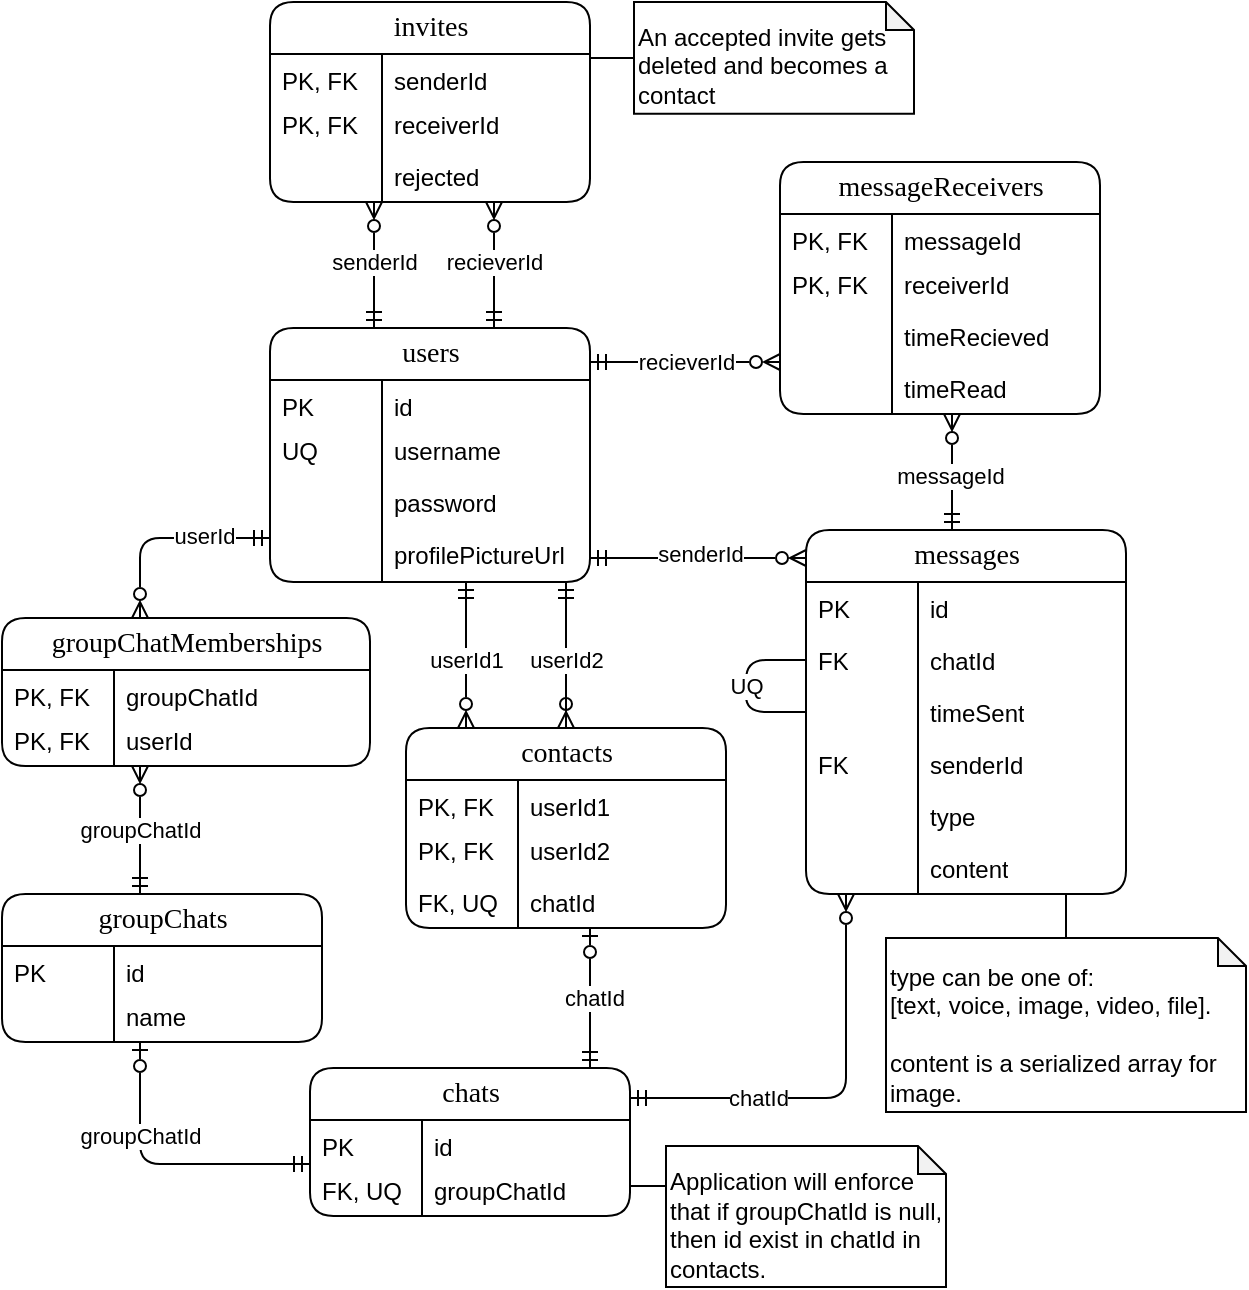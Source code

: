 <mxfile>
    <diagram name="Page-1" id="e56a1550-8fbb-45ad-956c-1786394a9013">
        <mxGraphModel dx="567" dy="483" grid="0" gridSize="10" guides="1" tooltips="1" connect="1" arrows="1" fold="1" page="1" pageScale="1" pageWidth="1100" pageHeight="850" background="none" math="0" shadow="0">
            <root>
                <mxCell id="0"/>
                <mxCell id="1" parent="0"/>
                <mxCell id="2" value="users" style="swimlane;html=1;fontStyle=0;childLayout=stackLayout;horizontal=1;startSize=26;fillColor=none;horizontalStack=0;resizeParent=1;resizeLast=0;collapsible=1;marginBottom=0;swimlaneFillColor=none;align=center;shadow=0;comic=0;labelBackgroundColor=none;strokeWidth=1;fontFamily=Verdana;fontSize=14;rounded=1;" parent="1" vertex="1">
                    <mxGeometry x="373" y="267" width="160" height="127" as="geometry">
                        <mxRectangle x="294" y="285" width="70" height="26" as="alternateBounds"/>
                    </mxGeometry>
                </mxCell>
                <mxCell id="7" value="id" style="shape=partialRectangle;top=0;left=0;right=0;bottom=0;html=1;align=left;verticalAlign=top;fillColor=none;spacingLeft=60;spacingRight=4;whiteSpace=wrap;overflow=hidden;rotatable=0;points=[[0,0.5],[1,0.5]];portConstraint=eastwest;dropTarget=0;rounded=1;" parent="2" vertex="1">
                    <mxGeometry y="26" width="160" height="22" as="geometry"/>
                </mxCell>
                <mxCell id="8" value="PK" style="shape=partialRectangle;top=0;left=0;bottom=0;html=1;fillColor=none;align=left;verticalAlign=top;spacingLeft=4;spacingRight=4;whiteSpace=wrap;overflow=hidden;rotatable=0;points=[];portConstraint=eastwest;part=1;rounded=1;" parent="7" vertex="1" connectable="0">
                    <mxGeometry width="56" height="22" as="geometry"/>
                </mxCell>
                <mxCell id="9" value="username" style="shape=partialRectangle;top=0;left=0;right=0;bottom=0;html=1;align=left;verticalAlign=top;fillColor=none;spacingLeft=60;spacingRight=4;whiteSpace=wrap;overflow=hidden;rotatable=0;points=[[0,0.5],[1,0.5]];portConstraint=eastwest;dropTarget=0;rounded=1;" parent="2" vertex="1">
                    <mxGeometry y="48" width="160" height="26" as="geometry"/>
                </mxCell>
                <mxCell id="10" value="UQ" style="shape=partialRectangle;top=0;left=0;bottom=0;html=1;fillColor=none;align=left;verticalAlign=top;spacingLeft=4;spacingRight=4;whiteSpace=wrap;overflow=hidden;rotatable=0;points=[];portConstraint=eastwest;part=1;rounded=1;" parent="9" vertex="1" connectable="0">
                    <mxGeometry width="56" height="26" as="geometry"/>
                </mxCell>
                <mxCell id="11" value="password" style="shape=partialRectangle;top=0;left=0;right=0;bottom=0;html=1;align=left;verticalAlign=top;fillColor=none;spacingLeft=60;spacingRight=4;whiteSpace=wrap;overflow=hidden;rotatable=0;points=[[0,0.5],[1,0.5]];portConstraint=eastwest;dropTarget=0;rounded=1;" parent="2" vertex="1">
                    <mxGeometry y="74" width="160" height="26" as="geometry"/>
                </mxCell>
                <mxCell id="12" value="" style="shape=partialRectangle;top=0;left=0;bottom=0;html=1;fillColor=none;align=left;verticalAlign=top;spacingLeft=4;spacingRight=4;whiteSpace=wrap;overflow=hidden;rotatable=0;points=[];portConstraint=eastwest;part=1;rounded=1;" parent="11" vertex="1" connectable="0">
                    <mxGeometry width="56" height="26" as="geometry"/>
                </mxCell>
                <mxCell id="13" value="profilePictureUrl" style="shape=partialRectangle;top=0;left=0;right=0;bottom=0;html=1;align=left;verticalAlign=top;fillColor=none;spacingLeft=60;spacingRight=4;whiteSpace=wrap;overflow=hidden;rotatable=0;points=[[0,0.5],[1,0.5]];portConstraint=eastwest;dropTarget=0;rounded=1;" parent="2" vertex="1">
                    <mxGeometry y="100" width="160" height="26" as="geometry"/>
                </mxCell>
                <mxCell id="14" value="" style="shape=partialRectangle;top=0;left=0;bottom=0;html=1;fillColor=none;align=left;verticalAlign=top;spacingLeft=4;spacingRight=4;whiteSpace=wrap;overflow=hidden;rotatable=0;points=[];portConstraint=eastwest;part=1;rounded=1;" parent="13" vertex="1" connectable="0">
                    <mxGeometry width="56" height="26" as="geometry"/>
                </mxCell>
                <mxCell id="29" value="contacts" style="swimlane;html=1;fontStyle=0;childLayout=stackLayout;horizontal=1;startSize=26;fillColor=none;horizontalStack=0;resizeParent=1;resizeLast=0;collapsible=1;marginBottom=0;swimlaneFillColor=none;align=center;shadow=0;comic=0;labelBackgroundColor=none;strokeWidth=1;fontFamily=Verdana;fontSize=14;rounded=1;" parent="1" vertex="1">
                    <mxGeometry x="441" y="467" width="160" height="100" as="geometry">
                        <mxRectangle x="224" y="485" width="90" height="26" as="alternateBounds"/>
                    </mxGeometry>
                </mxCell>
                <mxCell id="30" value="userId1" style="shape=partialRectangle;top=0;left=0;right=0;bottom=0;html=1;align=left;verticalAlign=top;fillColor=none;spacingLeft=60;spacingRight=4;whiteSpace=wrap;overflow=hidden;rotatable=0;points=[[0,0.5],[1,0.5]];portConstraint=eastwest;dropTarget=0;rounded=1;" parent="29" vertex="1">
                    <mxGeometry y="26" width="160" height="22" as="geometry"/>
                </mxCell>
                <mxCell id="31" value="PK, FK" style="shape=partialRectangle;top=0;left=0;bottom=0;html=1;fillColor=none;align=left;verticalAlign=top;spacingLeft=4;spacingRight=4;whiteSpace=wrap;overflow=hidden;rotatable=0;points=[];portConstraint=eastwest;part=1;rounded=1;" parent="30" vertex="1" connectable="0">
                    <mxGeometry width="56" height="22" as="geometry"/>
                </mxCell>
                <mxCell id="32" value="userId2" style="shape=partialRectangle;top=0;left=0;right=0;bottom=0;html=1;align=left;verticalAlign=top;fillColor=none;spacingLeft=60;spacingRight=4;whiteSpace=wrap;overflow=hidden;rotatable=0;points=[[0,0.5],[1,0.5]];portConstraint=eastwest;dropTarget=0;rounded=1;" parent="29" vertex="1">
                    <mxGeometry y="48" width="160" height="26" as="geometry"/>
                </mxCell>
                <mxCell id="33" value="PK, FK" style="shape=partialRectangle;top=0;left=0;bottom=0;html=1;fillColor=none;align=left;verticalAlign=top;spacingLeft=4;spacingRight=4;whiteSpace=wrap;overflow=hidden;rotatable=0;points=[];portConstraint=eastwest;part=1;rounded=1;" parent="32" vertex="1" connectable="0">
                    <mxGeometry width="56" height="26" as="geometry"/>
                </mxCell>
                <mxCell id="121" value="chatId" style="shape=partialRectangle;top=0;left=0;right=0;bottom=0;html=1;align=left;verticalAlign=top;fillColor=none;spacingLeft=60;spacingRight=4;whiteSpace=wrap;overflow=hidden;rotatable=0;points=[[0,0.5],[1,0.5]];portConstraint=eastwest;dropTarget=0;rounded=1;" parent="29" vertex="1">
                    <mxGeometry y="74" width="160" height="26" as="geometry"/>
                </mxCell>
                <mxCell id="122" value="FK, UQ" style="shape=partialRectangle;top=0;left=0;bottom=0;html=1;fillColor=none;align=left;verticalAlign=top;spacingLeft=4;spacingRight=4;whiteSpace=wrap;overflow=hidden;rotatable=0;points=[];portConstraint=eastwest;part=1;rounded=1;" parent="121" vertex="1" connectable="0">
                    <mxGeometry width="56" height="26" as="geometry"/>
                </mxCell>
                <mxCell id="145" style="edgeStyle=orthogonalEdgeStyle;html=1;startArrow=ERzeroToMany;startFill=0;endArrow=ERmandOne;endFill=0;" parent="1" source="41" target="2" edge="1">
                    <mxGeometry relative="1" as="geometry">
                        <Array as="points">
                            <mxPoint x="425" y="242"/>
                            <mxPoint x="425" y="242"/>
                        </Array>
                    </mxGeometry>
                </mxCell>
                <mxCell id="146" value="senderId" style="edgeLabel;html=1;align=center;verticalAlign=middle;resizable=0;points=[];rounded=1;" parent="145" vertex="1" connectable="0">
                    <mxGeometry x="-0.34" relative="1" as="geometry">
                        <mxPoint y="9" as="offset"/>
                    </mxGeometry>
                </mxCell>
                <mxCell id="147" style="edgeStyle=orthogonalEdgeStyle;html=1;startArrow=ERzeroToMany;startFill=0;endArrow=ERmandOne;endFill=0;" parent="1" source="41" target="2" edge="1">
                    <mxGeometry relative="1" as="geometry">
                        <Array as="points">
                            <mxPoint x="485" y="232"/>
                            <mxPoint x="485" y="232"/>
                        </Array>
                    </mxGeometry>
                </mxCell>
                <mxCell id="148" value="recieverId" style="edgeLabel;html=1;align=center;verticalAlign=middle;resizable=0;points=[];rounded=1;" parent="147" vertex="1" connectable="0">
                    <mxGeometry x="-0.276" relative="1" as="geometry">
                        <mxPoint y="7" as="offset"/>
                    </mxGeometry>
                </mxCell>
                <mxCell id="41" value="invites" style="swimlane;html=1;fontStyle=0;childLayout=stackLayout;horizontal=1;startSize=26;fillColor=none;horizontalStack=0;resizeParent=1;resizeLast=0;collapsible=1;marginBottom=0;swimlaneFillColor=none;align=center;shadow=0;comic=0;labelBackgroundColor=none;strokeWidth=1;fontFamily=Verdana;fontSize=14;rounded=1;" parent="1" vertex="1">
                    <mxGeometry x="373" y="104" width="160" height="100" as="geometry">
                        <mxRectangle x="294" y="122" width="80" height="26" as="alternateBounds"/>
                    </mxGeometry>
                </mxCell>
                <mxCell id="42" value="senderId" style="shape=partialRectangle;top=0;left=0;right=0;bottom=0;html=1;align=left;verticalAlign=top;fillColor=none;spacingLeft=60;spacingRight=4;whiteSpace=wrap;overflow=hidden;rotatable=0;points=[[0,0.5],[1,0.5]];portConstraint=eastwest;dropTarget=0;rounded=1;" parent="41" vertex="1">
                    <mxGeometry y="26" width="160" height="22" as="geometry"/>
                </mxCell>
                <mxCell id="43" value="PK, FK" style="shape=partialRectangle;top=0;left=0;bottom=0;html=1;fillColor=none;align=left;verticalAlign=top;spacingLeft=4;spacingRight=4;whiteSpace=wrap;overflow=hidden;rotatable=0;points=[];portConstraint=eastwest;part=1;rounded=1;" parent="42" vertex="1" connectable="0">
                    <mxGeometry width="56" height="22" as="geometry"/>
                </mxCell>
                <mxCell id="44" value="receiverId" style="shape=partialRectangle;top=0;left=0;right=0;bottom=0;html=1;align=left;verticalAlign=top;fillColor=none;spacingLeft=60;spacingRight=4;whiteSpace=wrap;overflow=hidden;rotatable=0;points=[[0,0.5],[1,0.5]];portConstraint=eastwest;dropTarget=0;rounded=1;" parent="41" vertex="1">
                    <mxGeometry y="48" width="160" height="26" as="geometry"/>
                </mxCell>
                <mxCell id="45" value="PK, FK" style="shape=partialRectangle;top=0;left=0;bottom=0;html=1;fillColor=none;align=left;verticalAlign=top;spacingLeft=4;spacingRight=4;whiteSpace=wrap;overflow=hidden;rotatable=0;points=[];portConstraint=eastwest;part=1;rounded=1;" parent="44" vertex="1" connectable="0">
                    <mxGeometry width="56" height="26" as="geometry"/>
                </mxCell>
                <mxCell id="46" value="rejected" style="shape=partialRectangle;top=0;left=0;right=0;bottom=0;html=1;align=left;verticalAlign=top;fillColor=none;spacingLeft=60;spacingRight=4;whiteSpace=wrap;overflow=hidden;rotatable=0;points=[[0,0.5],[1,0.5]];portConstraint=eastwest;dropTarget=0;rounded=1;" parent="41" vertex="1">
                    <mxGeometry y="74" width="160" height="26" as="geometry"/>
                </mxCell>
                <mxCell id="47" value="" style="shape=partialRectangle;top=0;left=0;bottom=0;html=1;fillColor=none;align=left;verticalAlign=top;spacingLeft=4;spacingRight=4;whiteSpace=wrap;overflow=hidden;rotatable=0;points=[];portConstraint=eastwest;part=1;rounded=1;" parent="46" vertex="1" connectable="0">
                    <mxGeometry width="56" height="26" as="geometry"/>
                </mxCell>
                <mxCell id="52" style="edgeStyle=orthogonalEdgeStyle;html=1;startArrow=ERmandOne;startFill=0;endArrow=ERzeroToMany;endFill=0;" parent="1" source="2" target="29" edge="1">
                    <mxGeometry relative="1" as="geometry">
                        <mxPoint x="443" y="442" as="sourcePoint"/>
                        <mxPoint x="444" y="467" as="targetPoint"/>
                        <Array as="points">
                            <mxPoint x="521" y="462"/>
                            <mxPoint x="521" y="462"/>
                        </Array>
                    </mxGeometry>
                </mxCell>
                <mxCell id="167" value="userId2" style="edgeLabel;html=1;align=center;verticalAlign=middle;resizable=0;points=[];" parent="52" vertex="1" connectable="0">
                    <mxGeometry x="-0.191" relative="1" as="geometry">
                        <mxPoint y="9" as="offset"/>
                    </mxGeometry>
                </mxCell>
                <mxCell id="59" value="chats" style="swimlane;html=1;fontStyle=0;childLayout=stackLayout;horizontal=1;startSize=26;fillColor=none;horizontalStack=0;resizeParent=1;resizeLast=0;collapsible=1;marginBottom=0;swimlaneFillColor=none;align=center;shadow=0;comic=0;labelBackgroundColor=none;strokeWidth=1;fontFamily=Verdana;fontSize=14;rounded=1;" parent="1" vertex="1">
                    <mxGeometry x="393" y="637" width="160" height="74" as="geometry"/>
                </mxCell>
                <mxCell id="60" value="id" style="shape=partialRectangle;top=0;left=0;right=0;bottom=0;html=1;align=left;verticalAlign=top;fillColor=none;spacingLeft=60;spacingRight=4;whiteSpace=wrap;overflow=hidden;rotatable=0;points=[[0,0.5],[1,0.5]];portConstraint=eastwest;dropTarget=0;rounded=1;" parent="59" vertex="1">
                    <mxGeometry y="26" width="160" height="22" as="geometry"/>
                </mxCell>
                <mxCell id="61" value="PK" style="shape=partialRectangle;top=0;left=0;bottom=0;html=1;fillColor=none;align=left;verticalAlign=top;spacingLeft=4;spacingRight=4;whiteSpace=wrap;overflow=hidden;rotatable=0;points=[];portConstraint=eastwest;part=1;rounded=1;" parent="60" vertex="1" connectable="0">
                    <mxGeometry width="56" height="22" as="geometry"/>
                </mxCell>
                <mxCell id="64" value="groupChatId" style="shape=partialRectangle;top=0;left=0;right=0;bottom=0;html=1;align=left;verticalAlign=top;fillColor=none;spacingLeft=60;spacingRight=4;whiteSpace=wrap;overflow=hidden;rotatable=0;points=[[0,0.5],[1,0.5]];portConstraint=eastwest;dropTarget=0;rounded=1;" parent="59" vertex="1">
                    <mxGeometry y="48" width="160" height="26" as="geometry"/>
                </mxCell>
                <mxCell id="65" value="FK, UQ" style="shape=partialRectangle;top=0;left=0;bottom=0;html=1;fillColor=none;align=left;verticalAlign=top;spacingLeft=4;spacingRight=4;whiteSpace=wrap;overflow=hidden;rotatable=0;points=[];portConstraint=eastwest;part=1;rounded=1;" parent="64" vertex="1" connectable="0">
                    <mxGeometry width="56" height="26" as="geometry"/>
                </mxCell>
                <mxCell id="176" style="edgeStyle=orthogonalEdgeStyle;html=1;endArrow=ERzeroToMany;endFill=0;startArrow=ERmandOne;startFill=0;" edge="1" parent="1" source="68" target="170">
                    <mxGeometry relative="1" as="geometry">
                        <Array as="points">
                            <mxPoint x="308" y="519"/>
                            <mxPoint x="308" y="519"/>
                        </Array>
                    </mxGeometry>
                </mxCell>
                <mxCell id="177" value="groupChatId" style="edgeLabel;html=1;align=center;verticalAlign=middle;resizable=0;points=[];" vertex="1" connectable="0" parent="176">
                    <mxGeometry x="0.302" y="1" relative="1" as="geometry">
                        <mxPoint x="1" y="9" as="offset"/>
                    </mxGeometry>
                </mxCell>
                <mxCell id="68" value="groupChats" style="swimlane;html=1;fontStyle=0;childLayout=stackLayout;horizontal=1;startSize=26;fillColor=none;horizontalStack=0;resizeParent=1;resizeLast=0;collapsible=1;marginBottom=0;swimlaneFillColor=none;align=center;shadow=0;comic=0;labelBackgroundColor=none;strokeWidth=1;fontFamily=Verdana;fontSize=14;rounded=1;" parent="1" vertex="1">
                    <mxGeometry x="239" y="550" width="160" height="74" as="geometry">
                        <mxRectangle x="414" y="485" width="110" height="26" as="alternateBounds"/>
                    </mxGeometry>
                </mxCell>
                <mxCell id="69" value="id" style="shape=partialRectangle;top=0;left=0;right=0;bottom=0;html=1;align=left;verticalAlign=top;fillColor=none;spacingLeft=60;spacingRight=4;whiteSpace=wrap;overflow=hidden;rotatable=0;points=[[0,0.5],[1,0.5]];portConstraint=eastwest;dropTarget=0;rounded=1;" parent="68" vertex="1">
                    <mxGeometry y="26" width="160" height="22" as="geometry"/>
                </mxCell>
                <mxCell id="70" value="PK" style="shape=partialRectangle;top=0;left=0;bottom=0;html=1;fillColor=none;align=left;verticalAlign=top;spacingLeft=4;spacingRight=4;whiteSpace=wrap;overflow=hidden;rotatable=0;points=[];portConstraint=eastwest;part=1;rounded=1;" parent="69" vertex="1" connectable="0">
                    <mxGeometry width="56" height="22" as="geometry"/>
                </mxCell>
                <mxCell id="71" value="name" style="shape=partialRectangle;top=0;left=0;right=0;bottom=0;html=1;align=left;verticalAlign=top;fillColor=none;spacingLeft=60;spacingRight=4;whiteSpace=wrap;overflow=hidden;rotatable=0;points=[[0,0.5],[1,0.5]];portConstraint=eastwest;dropTarget=0;rounded=1;" parent="68" vertex="1">
                    <mxGeometry y="48" width="160" height="26" as="geometry"/>
                </mxCell>
                <mxCell id="72" value="" style="shape=partialRectangle;top=0;left=0;bottom=0;html=1;fillColor=none;align=left;verticalAlign=top;spacingLeft=4;spacingRight=4;whiteSpace=wrap;overflow=hidden;rotatable=0;points=[];portConstraint=eastwest;part=1;rounded=1;" parent="71" vertex="1" connectable="0">
                    <mxGeometry width="56" height="26" as="geometry"/>
                </mxCell>
                <mxCell id="83" value="" style="edgeStyle=orthogonalEdgeStyle;html=1;endArrow=ERmandOne;endFill=0;startArrow=ERzeroToOne;startFill=0;" parent="1" source="29" target="59" edge="1">
                    <mxGeometry relative="1" as="geometry">
                        <mxPoint x="413" y="521" as="sourcePoint"/>
                        <mxPoint x="413" y="598" as="targetPoint"/>
                        <Array as="points">
                            <mxPoint x="533" y="602"/>
                            <mxPoint x="533" y="602"/>
                        </Array>
                    </mxGeometry>
                </mxCell>
                <mxCell id="165" value="chatId" style="edgeLabel;html=1;align=center;verticalAlign=middle;resizable=0;points=[];" parent="83" vertex="1" connectable="0">
                    <mxGeometry x="-0.174" relative="1" as="geometry">
                        <mxPoint x="2" y="6" as="offset"/>
                    </mxGeometry>
                </mxCell>
                <mxCell id="94" value="" style="edgeStyle=orthogonalEdgeStyle;html=1;startArrow=ERzeroToOne;startFill=0;endArrow=ERmandOne;endFill=0;" parent="1" source="68" target="59" edge="1">
                    <mxGeometry relative="1" as="geometry">
                        <mxPoint x="533" y="547" as="sourcePoint"/>
                        <mxPoint x="533" y="597" as="targetPoint"/>
                        <Array as="points">
                            <mxPoint x="308" y="685"/>
                        </Array>
                    </mxGeometry>
                </mxCell>
                <mxCell id="166" value="groupChatId" style="edgeLabel;html=1;align=center;verticalAlign=middle;resizable=0;points=[];" parent="94" vertex="1" connectable="0">
                    <mxGeometry x="-0.297" y="1" relative="1" as="geometry">
                        <mxPoint x="-1" y="-5" as="offset"/>
                    </mxGeometry>
                </mxCell>
                <mxCell id="104" style="edgeStyle=orthogonalEdgeStyle;html=1;startArrow=ERzeroToMany;startFill=0;endArrow=ERmandOne;endFill=0;" parent="1" source="95" target="59" edge="1">
                    <mxGeometry relative="1" as="geometry">
                        <Array as="points">
                            <mxPoint x="661" y="652"/>
                        </Array>
                        <mxPoint x="588" y="657.4" as="sourcePoint"/>
                    </mxGeometry>
                </mxCell>
                <mxCell id="151" value="chatId" style="edgeLabel;html=1;align=center;verticalAlign=middle;resizable=0;points=[];rounded=1;" parent="104" vertex="1" connectable="0">
                    <mxGeometry x="0.469" relative="1" as="geometry">
                        <mxPoint x="8" as="offset"/>
                    </mxGeometry>
                </mxCell>
                <mxCell id="149" style="edgeStyle=orthogonalEdgeStyle;html=1;startArrow=ERzeroToMany;startFill=0;endArrow=ERmandOne;endFill=0;" parent="1" edge="1">
                    <mxGeometry relative="1" as="geometry">
                        <Array as="points">
                            <mxPoint x="608" y="382"/>
                            <mxPoint x="608" y="382"/>
                        </Array>
                        <mxPoint x="641" y="382" as="sourcePoint"/>
                        <mxPoint x="533" y="382" as="targetPoint"/>
                    </mxGeometry>
                </mxCell>
                <mxCell id="150" value="senderId" style="edgeLabel;html=1;align=center;verticalAlign=middle;resizable=0;points=[];rounded=1;" parent="149" vertex="1" connectable="0">
                    <mxGeometry x="0.159" y="1" relative="1" as="geometry">
                        <mxPoint x="9" y="-3" as="offset"/>
                    </mxGeometry>
                </mxCell>
                <mxCell id="95" value="messages" style="swimlane;html=1;fontStyle=0;childLayout=stackLayout;horizontal=1;startSize=26;fillColor=none;horizontalStack=0;resizeParent=1;resizeLast=0;collapsible=1;marginBottom=0;swimlaneFillColor=none;align=center;shadow=0;comic=0;labelBackgroundColor=none;strokeWidth=1;fontFamily=Verdana;fontSize=14;rounded=1;" parent="1" vertex="1">
                    <mxGeometry x="641" y="368" width="160" height="182" as="geometry">
                        <mxRectangle x="609" y="386" width="100" height="26" as="alternateBounds"/>
                    </mxGeometry>
                </mxCell>
                <mxCell id="128" value="UQ" style="edgeStyle=orthogonalEdgeStyle;html=1;startArrow=none;startFill=0;endArrow=none;endFill=0;" parent="95" source="98" target="100" edge="1">
                    <mxGeometry relative="1" as="geometry">
                        <Array as="points">
                            <mxPoint x="-30" y="65"/>
                            <mxPoint x="-30" y="91"/>
                        </Array>
                    </mxGeometry>
                </mxCell>
                <mxCell id="131" value="id" style="shape=partialRectangle;top=0;left=0;right=0;bottom=0;html=1;align=left;verticalAlign=top;fillColor=none;spacingLeft=60;spacingRight=4;whiteSpace=wrap;overflow=hidden;rotatable=0;points=[[0,0.5],[1,0.5]];portConstraint=eastwest;dropTarget=0;rounded=1;" parent="95" vertex="1">
                    <mxGeometry y="26" width="160" height="26" as="geometry"/>
                </mxCell>
                <mxCell id="132" value="PK" style="shape=partialRectangle;top=0;left=0;bottom=0;html=1;fillColor=none;align=left;verticalAlign=top;spacingLeft=4;spacingRight=4;whiteSpace=wrap;overflow=hidden;rotatable=0;points=[];portConstraint=eastwest;part=1;rounded=1;" parent="131" vertex="1" connectable="0">
                    <mxGeometry width="56" height="26" as="geometry"/>
                </mxCell>
                <mxCell id="98" value="chatId" style="shape=partialRectangle;top=0;left=0;right=0;bottom=0;html=1;align=left;verticalAlign=top;fillColor=none;spacingLeft=60;spacingRight=4;whiteSpace=wrap;overflow=hidden;rotatable=0;points=[[0,0.5],[1,0.5]];portConstraint=eastwest;dropTarget=0;rounded=1;" parent="95" vertex="1">
                    <mxGeometry y="52" width="160" height="26" as="geometry"/>
                </mxCell>
                <mxCell id="99" value="FK" style="shape=partialRectangle;top=0;left=0;bottom=0;html=1;fillColor=none;align=left;verticalAlign=top;spacingLeft=4;spacingRight=4;whiteSpace=wrap;overflow=hidden;rotatable=0;points=[];portConstraint=eastwest;part=1;rounded=1;" parent="98" vertex="1" connectable="0">
                    <mxGeometry width="56" height="26" as="geometry"/>
                </mxCell>
                <mxCell id="100" value="timeSent" style="shape=partialRectangle;top=0;left=0;right=0;bottom=0;html=1;align=left;verticalAlign=top;fillColor=none;spacingLeft=60;spacingRight=4;whiteSpace=wrap;overflow=hidden;rotatable=0;points=[[0,0.5],[1,0.5]];portConstraint=eastwest;dropTarget=0;rounded=1;" parent="95" vertex="1">
                    <mxGeometry y="78" width="160" height="26" as="geometry"/>
                </mxCell>
                <mxCell id="101" value="" style="shape=partialRectangle;top=0;left=0;bottom=0;html=1;fillColor=none;align=left;verticalAlign=top;spacingLeft=4;spacingRight=4;whiteSpace=wrap;overflow=hidden;rotatable=0;points=[];portConstraint=eastwest;part=1;rounded=1;" parent="100" vertex="1" connectable="0">
                    <mxGeometry width="56" height="26" as="geometry"/>
                </mxCell>
                <mxCell id="116" value="senderId" style="shape=partialRectangle;top=0;left=0;right=0;bottom=0;html=1;align=left;verticalAlign=top;fillColor=none;spacingLeft=60;spacingRight=4;whiteSpace=wrap;overflow=hidden;rotatable=0;points=[[0,0.5],[1,0.5]];portConstraint=eastwest;dropTarget=0;rounded=1;" parent="95" vertex="1">
                    <mxGeometry y="104" width="160" height="26" as="geometry"/>
                </mxCell>
                <mxCell id="117" value="FK" style="shape=partialRectangle;top=0;left=0;bottom=0;html=1;fillColor=none;align=left;verticalAlign=top;spacingLeft=4;spacingRight=4;whiteSpace=wrap;overflow=hidden;rotatable=0;points=[];portConstraint=eastwest;part=1;rounded=1;" parent="116" vertex="1" connectable="0">
                    <mxGeometry width="56" height="26" as="geometry"/>
                </mxCell>
                <mxCell id="112" value="type" style="shape=partialRectangle;top=0;left=0;right=0;bottom=0;html=1;align=left;verticalAlign=top;fillColor=none;spacingLeft=60;spacingRight=4;whiteSpace=wrap;overflow=hidden;rotatable=0;points=[[0,0.5],[1,0.5]];portConstraint=eastwest;dropTarget=0;rounded=1;" parent="95" vertex="1">
                    <mxGeometry y="130" width="160" height="26" as="geometry"/>
                </mxCell>
                <mxCell id="113" value="" style="shape=partialRectangle;top=0;left=0;bottom=0;html=1;fillColor=none;align=left;verticalAlign=top;spacingLeft=4;spacingRight=4;whiteSpace=wrap;overflow=hidden;rotatable=0;points=[];portConstraint=eastwest;part=1;rounded=1;" parent="112" vertex="1" connectable="0">
                    <mxGeometry width="56" height="26" as="geometry"/>
                </mxCell>
                <mxCell id="114" value="content" style="shape=partialRectangle;top=0;left=0;right=0;bottom=0;html=1;align=left;verticalAlign=top;fillColor=none;spacingLeft=60;spacingRight=4;whiteSpace=wrap;overflow=hidden;rotatable=0;points=[[0,0.5],[1,0.5]];portConstraint=eastwest;dropTarget=0;rounded=1;" parent="95" vertex="1">
                    <mxGeometry y="156" width="160" height="26" as="geometry"/>
                </mxCell>
                <mxCell id="115" value="" style="shape=partialRectangle;top=0;left=0;bottom=0;html=1;fillColor=none;align=left;verticalAlign=top;spacingLeft=4;spacingRight=4;whiteSpace=wrap;overflow=hidden;rotatable=0;points=[];portConstraint=eastwest;part=1;rounded=1;" parent="114" vertex="1" connectable="0">
                    <mxGeometry width="56" height="26" as="geometry"/>
                </mxCell>
                <mxCell id="152" style="edgeStyle=orthogonalEdgeStyle;html=1;startArrow=ERzeroToMany;startFill=0;endArrow=ERmandOne;endFill=0;" parent="1" source="137" target="2" edge="1">
                    <mxGeometry relative="1" as="geometry">
                        <Array as="points">
                            <mxPoint x="578" y="284"/>
                            <mxPoint x="578" y="284"/>
                        </Array>
                    </mxGeometry>
                </mxCell>
                <mxCell id="157" value="recieverId" style="edgeLabel;html=1;align=center;verticalAlign=middle;resizable=0;points=[];rounded=1;" parent="152" vertex="1" connectable="0">
                    <mxGeometry x="0.187" relative="1" as="geometry">
                        <mxPoint x="9" as="offset"/>
                    </mxGeometry>
                </mxCell>
                <mxCell id="155" style="edgeStyle=orthogonalEdgeStyle;html=1;startArrow=ERzeroToMany;startFill=0;endArrow=ERmandOne;endFill=0;" parent="1" source="137" target="95" edge="1">
                    <mxGeometry relative="1" as="geometry">
                        <Array as="points">
                            <mxPoint x="714" y="344"/>
                            <mxPoint x="714" y="344"/>
                        </Array>
                    </mxGeometry>
                </mxCell>
                <mxCell id="156" value="messageId" style="edgeLabel;html=1;align=center;verticalAlign=middle;resizable=0;points=[];rounded=1;" parent="155" vertex="1" connectable="0">
                    <mxGeometry x="-0.276" y="-1" relative="1" as="geometry">
                        <mxPoint y="10" as="offset"/>
                    </mxGeometry>
                </mxCell>
                <mxCell id="137" value="messageReceivers" style="swimlane;html=1;fontStyle=0;childLayout=stackLayout;horizontal=1;startSize=26;fillColor=none;horizontalStack=0;resizeParent=1;resizeLast=0;collapsible=1;marginBottom=0;swimlaneFillColor=none;align=center;shadow=0;comic=0;labelBackgroundColor=none;strokeWidth=1;fontFamily=Verdana;fontSize=14;rounded=1;" parent="1" vertex="1">
                    <mxGeometry x="628.0" y="184" width="160" height="126" as="geometry">
                        <mxRectangle x="549.0" y="202" width="160" height="26" as="alternateBounds"/>
                    </mxGeometry>
                </mxCell>
                <mxCell id="138" value="messageId" style="shape=partialRectangle;top=0;left=0;right=0;bottom=0;html=1;align=left;verticalAlign=top;fillColor=none;spacingLeft=60;spacingRight=4;whiteSpace=wrap;overflow=hidden;rotatable=0;points=[[0,0.5],[1,0.5]];portConstraint=eastwest;dropTarget=0;rounded=1;" parent="137" vertex="1">
                    <mxGeometry y="26" width="160" height="22" as="geometry"/>
                </mxCell>
                <mxCell id="139" value="PK, FK" style="shape=partialRectangle;top=0;left=0;bottom=0;html=1;fillColor=none;align=left;verticalAlign=top;spacingLeft=4;spacingRight=4;whiteSpace=wrap;overflow=hidden;rotatable=0;points=[];portConstraint=eastwest;part=1;rounded=1;" parent="138" vertex="1" connectable="0">
                    <mxGeometry width="56" height="22" as="geometry"/>
                </mxCell>
                <mxCell id="140" value="receiverId" style="shape=partialRectangle;top=0;left=0;right=0;bottom=0;html=1;align=left;verticalAlign=top;fillColor=none;spacingLeft=60;spacingRight=4;whiteSpace=wrap;overflow=hidden;rotatable=0;points=[[0,0.5],[1,0.5]];portConstraint=eastwest;dropTarget=0;rounded=1;" parent="137" vertex="1">
                    <mxGeometry y="48" width="160" height="26" as="geometry"/>
                </mxCell>
                <mxCell id="141" value="PK, FK" style="shape=partialRectangle;top=0;left=0;bottom=0;html=1;fillColor=none;align=left;verticalAlign=top;spacingLeft=4;spacingRight=4;whiteSpace=wrap;overflow=hidden;rotatable=0;points=[];portConstraint=eastwest;part=1;rounded=1;" parent="140" vertex="1" connectable="0">
                    <mxGeometry width="56" height="26" as="geometry"/>
                </mxCell>
                <mxCell id="133" value="timeRecieved" style="shape=partialRectangle;top=0;left=0;right=0;bottom=0;html=1;align=left;verticalAlign=top;fillColor=none;spacingLeft=60;spacingRight=4;whiteSpace=wrap;overflow=hidden;rotatable=0;points=[[0,0.5],[1,0.5]];portConstraint=eastwest;dropTarget=0;rounded=1;" parent="137" vertex="1">
                    <mxGeometry y="74" width="160" height="26" as="geometry"/>
                </mxCell>
                <mxCell id="134" value="" style="shape=partialRectangle;top=0;left=0;bottom=0;html=1;fillColor=none;align=left;verticalAlign=top;spacingLeft=4;spacingRight=4;whiteSpace=wrap;overflow=hidden;rotatable=0;points=[];portConstraint=eastwest;part=1;rounded=1;" parent="133" vertex="1" connectable="0">
                    <mxGeometry width="56" height="26" as="geometry"/>
                </mxCell>
                <mxCell id="135" value="timeRead" style="shape=partialRectangle;top=0;left=0;right=0;bottom=0;html=1;align=left;verticalAlign=top;fillColor=none;spacingLeft=60;spacingRight=4;whiteSpace=wrap;overflow=hidden;rotatable=0;points=[[0,0.5],[1,0.5]];portConstraint=eastwest;dropTarget=0;rounded=1;" parent="137" vertex="1">
                    <mxGeometry y="100" width="160" height="26" as="geometry"/>
                </mxCell>
                <mxCell id="136" value="" style="shape=partialRectangle;top=0;left=0;bottom=0;html=1;fillColor=none;align=left;verticalAlign=top;spacingLeft=4;spacingRight=4;whiteSpace=wrap;overflow=hidden;rotatable=0;points=[];portConstraint=eastwest;part=1;rounded=1;" parent="135" vertex="1" connectable="0">
                    <mxGeometry width="56" height="26" as="geometry"/>
                </mxCell>
                <mxCell id="160" style="edgeStyle=orthogonalEdgeStyle;html=1;endArrow=none;endFill=0;" parent="1" source="158" target="59" edge="1">
                    <mxGeometry relative="1" as="geometry">
                        <Array as="points">
                            <mxPoint x="561" y="696"/>
                            <mxPoint x="561" y="696"/>
                        </Array>
                    </mxGeometry>
                </mxCell>
                <mxCell id="158" value="Application will enforce that if groupChatId is null, then id exist in chatId in contacts." style="shape=note;whiteSpace=wrap;html=1;backgroundOutline=1;darkOpacity=0.05;size=14;align=left;verticalAlign=bottom;rounded=1;" parent="1" vertex="1">
                    <mxGeometry x="571" y="676" width="140" height="70.5" as="geometry"/>
                </mxCell>
                <mxCell id="162" style="edgeStyle=orthogonalEdgeStyle;html=1;endArrow=none;endFill=0;" parent="1" source="161" target="41" edge="1">
                    <mxGeometry relative="1" as="geometry">
                        <Array as="points">
                            <mxPoint x="543" y="132"/>
                            <mxPoint x="543" y="132"/>
                        </Array>
                    </mxGeometry>
                </mxCell>
                <mxCell id="161" value="An accepted invite gets deleted and becomes a contact" style="shape=note;whiteSpace=wrap;html=1;backgroundOutline=1;darkOpacity=0.05;size=14;align=left;verticalAlign=bottom;rounded=1;" parent="1" vertex="1">
                    <mxGeometry x="555" y="104" width="140" height="55.88" as="geometry"/>
                </mxCell>
                <mxCell id="164" style="edgeStyle=orthogonalEdgeStyle;html=1;endArrow=none;endFill=0;" parent="1" source="163" target="95" edge="1">
                    <mxGeometry relative="1" as="geometry">
                        <Array as="points">
                            <mxPoint x="771" y="512"/>
                            <mxPoint x="771" y="512"/>
                        </Array>
                    </mxGeometry>
                </mxCell>
                <mxCell id="163" value="type can be one of:&lt;br&gt;[text, voice, image, video, file].&lt;br&gt;&lt;br&gt;content is a serialized array for image." style="shape=note;whiteSpace=wrap;html=1;backgroundOutline=1;darkOpacity=0.05;size=14;align=left;horizontal=1;verticalAlign=bottom;rounded=1;" parent="1" vertex="1">
                    <mxGeometry x="681" y="572" width="180" height="87" as="geometry"/>
                </mxCell>
                <mxCell id="168" style="edgeStyle=orthogonalEdgeStyle;html=1;startArrow=ERmandOne;startFill=0;endArrow=ERzeroToMany;endFill=0;" parent="1" source="2" target="29" edge="1">
                    <mxGeometry relative="1" as="geometry">
                        <mxPoint x="393" y="394.0" as="sourcePoint"/>
                        <mxPoint x="393" y="467" as="targetPoint"/>
                        <Array as="points">
                            <mxPoint x="471" y="422"/>
                            <mxPoint x="471" y="422"/>
                        </Array>
                    </mxGeometry>
                </mxCell>
                <mxCell id="169" value="userId1" style="edgeLabel;html=1;align=center;verticalAlign=middle;resizable=0;points=[];" parent="168" vertex="1" connectable="0">
                    <mxGeometry x="-0.191" relative="1" as="geometry">
                        <mxPoint y="9" as="offset"/>
                    </mxGeometry>
                </mxCell>
                <mxCell id="175" style="edgeStyle=orthogonalEdgeStyle;html=1;endArrow=ERmandOne;endFill=0;startArrow=ERzeroToMany;startFill=0;" edge="1" parent="1" source="170" target="2">
                    <mxGeometry relative="1" as="geometry">
                        <Array as="points">
                            <mxPoint x="308" y="372"/>
                        </Array>
                    </mxGeometry>
                </mxCell>
                <mxCell id="178" value="userId" style="edgeLabel;html=1;align=center;verticalAlign=middle;resizable=0;points=[];" vertex="1" connectable="0" parent="175">
                    <mxGeometry x="0.234" relative="1" as="geometry">
                        <mxPoint x="7" y="-1" as="offset"/>
                    </mxGeometry>
                </mxCell>
                <mxCell id="170" value="groupChatMemberships" style="swimlane;html=1;fontStyle=0;childLayout=stackLayout;horizontal=1;startSize=26;fillColor=none;horizontalStack=0;resizeParent=1;resizeLast=0;collapsible=1;marginBottom=0;swimlaneFillColor=none;align=center;shadow=0;comic=0;labelBackgroundColor=none;strokeWidth=1;fontFamily=Verdana;fontSize=14;rounded=1;" vertex="1" parent="1">
                    <mxGeometry x="239" y="412" width="184" height="74" as="geometry">
                        <mxRectangle x="414" y="485" width="110" height="26" as="alternateBounds"/>
                    </mxGeometry>
                </mxCell>
                <mxCell id="171" value="groupChatId" style="shape=partialRectangle;top=0;left=0;right=0;bottom=0;html=1;align=left;verticalAlign=top;fillColor=none;spacingLeft=60;spacingRight=4;whiteSpace=wrap;overflow=hidden;rotatable=0;points=[[0,0.5],[1,0.5]];portConstraint=eastwest;dropTarget=0;rounded=1;" vertex="1" parent="170">
                    <mxGeometry y="26" width="184" height="22" as="geometry"/>
                </mxCell>
                <mxCell id="172" value="PK, FK" style="shape=partialRectangle;top=0;left=0;bottom=0;html=1;fillColor=none;align=left;verticalAlign=top;spacingLeft=4;spacingRight=4;whiteSpace=wrap;overflow=hidden;rotatable=0;points=[];portConstraint=eastwest;part=1;rounded=1;" vertex="1" connectable="0" parent="171">
                    <mxGeometry width="56" height="22" as="geometry"/>
                </mxCell>
                <mxCell id="173" value="userId" style="shape=partialRectangle;top=0;left=0;right=0;bottom=0;html=1;align=left;verticalAlign=top;fillColor=none;spacingLeft=60;spacingRight=4;whiteSpace=wrap;overflow=hidden;rotatable=0;points=[[0,0.5],[1,0.5]];portConstraint=eastwest;dropTarget=0;rounded=1;" vertex="1" parent="170">
                    <mxGeometry y="48" width="184" height="26" as="geometry"/>
                </mxCell>
                <mxCell id="174" value="PK, FK" style="shape=partialRectangle;top=0;left=0;bottom=0;html=1;fillColor=none;align=left;verticalAlign=top;spacingLeft=4;spacingRight=4;whiteSpace=wrap;overflow=hidden;rotatable=0;points=[];portConstraint=eastwest;part=1;rounded=1;" vertex="1" connectable="0" parent="173">
                    <mxGeometry width="56" height="26" as="geometry"/>
                </mxCell>
            </root>
        </mxGraphModel>
    </diagram>
</mxfile>